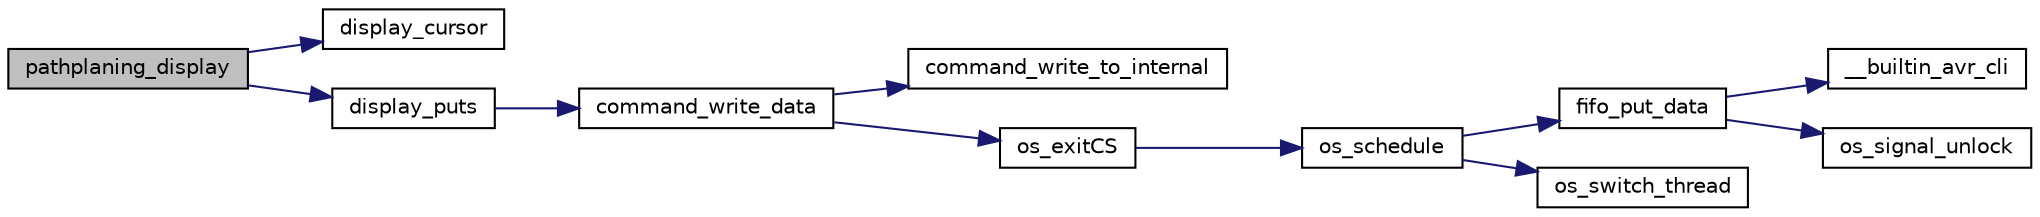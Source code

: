 digraph G
{
  edge [fontname="Helvetica",fontsize="10",labelfontname="Helvetica",labelfontsize="10"];
  node [fontname="Helvetica",fontsize="10",shape=record];
  rankdir="LR";
  Node1 [label="pathplaning_display",height=0.2,width=0.4,color="black", fillcolor="grey75", style="filled" fontcolor="black"];
  Node1 -> Node2 [color="midnightblue",fontsize="10",style="solid",fontname="Helvetica"];
  Node2 [label="display_cursor",height=0.2,width=0.4,color="black", fillcolor="white", style="filled",URL="$display_8h.html#ad5109335e4419b07f4d9f73db290f2eb"];
  Node1 -> Node3 [color="midnightblue",fontsize="10",style="solid",fontname="Helvetica"];
  Node3 [label="display_puts",height=0.2,width=0.4,color="black", fillcolor="white", style="filled",URL="$display_8h.html#ac5ba4c9512c407150e76ef8b97910271"];
  Node3 -> Node4 [color="midnightblue",fontsize="10",style="solid",fontname="Helvetica"];
  Node4 [label="command_write_data",height=0.2,width=0.4,color="black", fillcolor="white", style="filled",URL="$command_8c.html#aef266284aebb772b9592228ed9019469"];
  Node4 -> Node5 [color="midnightblue",fontsize="10",style="solid",fontname="Helvetica"];
  Node5 [label="command_write_to_internal",height=0.2,width=0.4,color="black", fillcolor="white", style="filled",URL="$command_8c.html#a428cf92e37fc9bbc0ffc48912c3022ac"];
  Node4 -> Node6 [color="midnightblue",fontsize="10",style="solid",fontname="Helvetica"];
  Node6 [label="os_exitCS",height=0.2,width=0.4,color="black", fillcolor="white", style="filled",URL="$os__thread_8h.html#a146cd9b383b02d8e5424e2de5bfdf7e1"];
  Node6 -> Node7 [color="midnightblue",fontsize="10",style="solid",fontname="Helvetica"];
  Node7 [label="os_schedule",height=0.2,width=0.4,color="black", fillcolor="white", style="filled",URL="$os__scheduler_8h.html#aaf0ea29568109bcdfb1d527f223accad"];
  Node7 -> Node8 [color="midnightblue",fontsize="10",style="solid",fontname="Helvetica"];
  Node8 [label="fifo_put_data",height=0.2,width=0.4,color="black", fillcolor="white", style="filled",URL="$fifo_8c.html#a7b3f9ad457273c9717bff49113c84250"];
  Node8 -> Node9 [color="midnightblue",fontsize="10",style="solid",fontname="Helvetica"];
  Node9 [label="__builtin_avr_cli",height=0.2,width=0.4,color="black", fillcolor="white", style="filled",URL="$builtins_8h.html#a41590bd57be6a89c1b9bcafe523207f2",tooltip="Disables all interrupts by clearing the global interrupt mask."];
  Node8 -> Node10 [color="midnightblue",fontsize="10",style="solid",fontname="Helvetica"];
  Node10 [label="os_signal_unlock",height=0.2,width=0.4,color="black", fillcolor="white", style="filled",URL="$os__thread__pc_8c.html#aa0b166109be9754de9b8b863b8d197c7"];
  Node7 -> Node11 [color="midnightblue",fontsize="10",style="solid",fontname="Helvetica"];
  Node11 [label="os_switch_thread",height=0.2,width=0.4,color="black", fillcolor="white", style="filled",URL="$os__thread_8h.html#afa82438e9832609bc5ffbddad166e1b7"];
}
